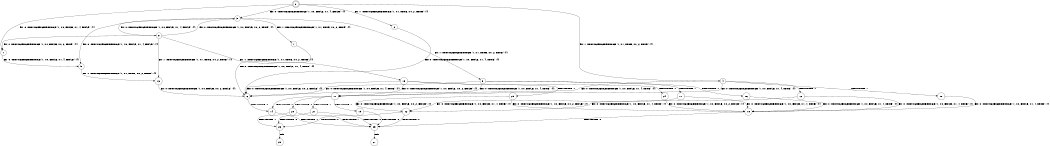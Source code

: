 digraph BCG {
size = "7, 10.5";
center = TRUE;
node [shape = circle];
0 [peripheries = 2];
0 -> 1 [label = "EX !0 !ATOMIC_EXCH_BRANCH (1, +0, FALSE, +1, 4, FALSE) !{}"];
0 -> 2 [label = "EX !1 !ATOMIC_EXCH_BRANCH (1, +1, TRUE, +0, 2, TRUE) !{}"];
0 -> 3 [label = "EX !0 !ATOMIC_EXCH_BRANCH (1, +0, FALSE, +1, 4, FALSE) !{}"];
0 -> 4 [label = "EX !1 !ATOMIC_EXCH_BRANCH (1, +1, TRUE, +0, 2, TRUE) !{}"];
1 -> 5 [label = "EX !0 !ATOMIC_EXCH_BRANCH (1, +0, FALSE, +1, 4, FALSE) !{}"];
2 -> 6 [label = "EX !0 !ATOMIC_EXCH_BRANCH (1, +0, FALSE, +1, 4, TRUE) !{}"];
3 -> 5 [label = "EX !0 !ATOMIC_EXCH_BRANCH (1, +0, FALSE, +1, 4, FALSE) !{}"];
3 -> 7 [label = "EX !1 !ATOMIC_EXCH_BRANCH (1, +1, TRUE, +0, 2, TRUE) !{}"];
3 -> 8 [label = "EX !0 !ATOMIC_EXCH_BRANCH (1, +0, FALSE, +1, 4, FALSE) !{}"];
3 -> 9 [label = "EX !1 !ATOMIC_EXCH_BRANCH (1, +1, TRUE, +0, 2, TRUE) !{}"];
4 -> 6 [label = "EX !0 !ATOMIC_EXCH_BRANCH (1, +0, FALSE, +1, 4, TRUE) !{}"];
4 -> 10 [label = "TERMINATE !1"];
4 -> 11 [label = "EX !0 !ATOMIC_EXCH_BRANCH (1, +0, FALSE, +1, 4, TRUE) !{}"];
4 -> 12 [label = "TERMINATE !1"];
5 -> 13 [label = "EX !1 !ATOMIC_EXCH_BRANCH (1, +1, TRUE, +0, 2, TRUE) !{}"];
6 -> 14 [label = "TERMINATE !0"];
7 -> 6 [label = "EX !0 !ATOMIC_EXCH_BRANCH (1, +0, FALSE, +1, 4, TRUE) !{}"];
8 -> 1 [label = "EX !0 !ATOMIC_EXCH_BRANCH (1, +0, FALSE, +0, 2, TRUE) !{}"];
8 -> 13 [label = "EX !1 !ATOMIC_EXCH_BRANCH (1, +1, TRUE, +0, 2, TRUE) !{}"];
8 -> 3 [label = "EX !0 !ATOMIC_EXCH_BRANCH (1, +0, FALSE, +0, 2, TRUE) !{}"];
8 -> 15 [label = "EX !1 !ATOMIC_EXCH_BRANCH (1, +1, TRUE, +0, 2, TRUE) !{}"];
9 -> 6 [label = "EX !0 !ATOMIC_EXCH_BRANCH (1, +0, FALSE, +1, 4, TRUE) !{}"];
9 -> 16 [label = "TERMINATE !1"];
9 -> 11 [label = "EX !0 !ATOMIC_EXCH_BRANCH (1, +0, FALSE, +1, 4, TRUE) !{}"];
9 -> 17 [label = "TERMINATE !1"];
10 -> 18 [label = "EX !0 !ATOMIC_EXCH_BRANCH (1, +0, FALSE, +1, 4, TRUE) !{}"];
11 -> 14 [label = "TERMINATE !0"];
11 -> 19 [label = "TERMINATE !1"];
11 -> 20 [label = "TERMINATE !0"];
11 -> 21 [label = "TERMINATE !1"];
12 -> 18 [label = "EX !0 !ATOMIC_EXCH_BRANCH (1, +0, FALSE, +1, 4, TRUE) !{}"];
12 -> 22 [label = "EX !0 !ATOMIC_EXCH_BRANCH (1, +0, FALSE, +1, 4, TRUE) !{}"];
13 -> 6 [label = "EX !0 !ATOMIC_EXCH_BRANCH (1, +0, FALSE, +0, 2, FALSE) !{}"];
14 -> 23 [label = "TERMINATE !1"];
15 -> 6 [label = "EX !0 !ATOMIC_EXCH_BRANCH (1, +0, FALSE, +0, 2, FALSE) !{}"];
15 -> 24 [label = "TERMINATE !1"];
15 -> 11 [label = "EX !0 !ATOMIC_EXCH_BRANCH (1, +0, FALSE, +0, 2, FALSE) !{}"];
15 -> 25 [label = "TERMINATE !1"];
16 -> 18 [label = "EX !0 !ATOMIC_EXCH_BRANCH (1, +0, FALSE, +1, 4, TRUE) !{}"];
17 -> 18 [label = "EX !0 !ATOMIC_EXCH_BRANCH (1, +0, FALSE, +1, 4, TRUE) !{}"];
17 -> 22 [label = "EX !0 !ATOMIC_EXCH_BRANCH (1, +0, FALSE, +1, 4, TRUE) !{}"];
18 -> 23 [label = "TERMINATE !0"];
19 -> 23 [label = "TERMINATE !0"];
20 -> 23 [label = "TERMINATE !1"];
20 -> 26 [label = "TERMINATE !1"];
21 -> 23 [label = "TERMINATE !0"];
21 -> 26 [label = "TERMINATE !0"];
22 -> 23 [label = "TERMINATE !0"];
22 -> 26 [label = "TERMINATE !0"];
23 -> 27 [label = "exit"];
24 -> 18 [label = "EX !0 !ATOMIC_EXCH_BRANCH (1, +0, FALSE, +0, 2, FALSE) !{}"];
25 -> 18 [label = "EX !0 !ATOMIC_EXCH_BRANCH (1, +0, FALSE, +0, 2, FALSE) !{}"];
25 -> 22 [label = "EX !0 !ATOMIC_EXCH_BRANCH (1, +0, FALSE, +0, 2, FALSE) !{}"];
26 -> 28 [label = "exit"];
}

